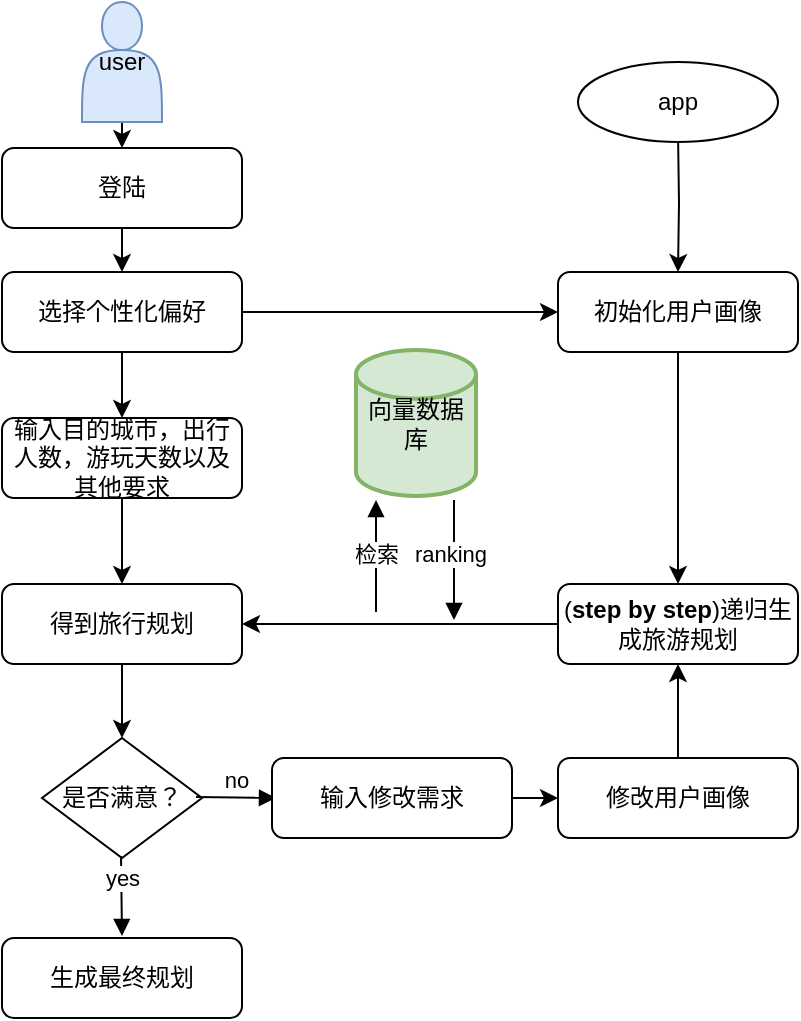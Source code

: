 <mxfile version="24.8.6">
  <diagram id="C5RBs43oDa-KdzZeNtuy" name="Page-1">
    <mxGraphModel dx="655" dy="422" grid="1" gridSize="10" guides="1" tooltips="1" connect="1" arrows="1" fold="1" page="1" pageScale="1" pageWidth="827" pageHeight="1169" math="0" shadow="0">
      <root>
        <mxCell id="WIyWlLk6GJQsqaUBKTNV-0" />
        <mxCell id="WIyWlLk6GJQsqaUBKTNV-1" parent="WIyWlLk6GJQsqaUBKTNV-0" />
        <mxCell id="uf5Bh_zL8LO3mb7fT0gF-14" style="edgeStyle=orthogonalEdgeStyle;rounded=0;orthogonalLoop=1;jettySize=auto;html=1;exitX=0.5;exitY=1;exitDx=0;exitDy=0;entryX=0.5;entryY=0;entryDx=0;entryDy=0;" edge="1" parent="WIyWlLk6GJQsqaUBKTNV-1" source="WIyWlLk6GJQsqaUBKTNV-3" target="WIyWlLk6GJQsqaUBKTNV-7">
          <mxGeometry relative="1" as="geometry" />
        </mxCell>
        <mxCell id="uf5Bh_zL8LO3mb7fT0gF-56" style="edgeStyle=orthogonalEdgeStyle;rounded=0;orthogonalLoop=1;jettySize=auto;html=1;exitX=1;exitY=0.5;exitDx=0;exitDy=0;entryX=0;entryY=0.5;entryDx=0;entryDy=0;" edge="1" parent="WIyWlLk6GJQsqaUBKTNV-1" source="WIyWlLk6GJQsqaUBKTNV-3" target="WIyWlLk6GJQsqaUBKTNV-11">
          <mxGeometry relative="1" as="geometry" />
        </mxCell>
        <mxCell id="WIyWlLk6GJQsqaUBKTNV-3" value="选择个性化偏好" style="rounded=1;whiteSpace=wrap;html=1;fontSize=12;glass=0;strokeWidth=1;shadow=0;" parent="WIyWlLk6GJQsqaUBKTNV-1" vertex="1">
          <mxGeometry x="160" y="135" width="120" height="40" as="geometry" />
        </mxCell>
        <mxCell id="uf5Bh_zL8LO3mb7fT0gF-37" value="" style="edgeStyle=orthogonalEdgeStyle;rounded=0;orthogonalLoop=1;jettySize=auto;html=1;" edge="1" parent="WIyWlLk6GJQsqaUBKTNV-1" source="WIyWlLk6GJQsqaUBKTNV-7" target="uf5Bh_zL8LO3mb7fT0gF-36">
          <mxGeometry relative="1" as="geometry" />
        </mxCell>
        <mxCell id="WIyWlLk6GJQsqaUBKTNV-7" value="输入目的城市，出行人数，游玩天数以及其他要求" style="rounded=1;whiteSpace=wrap;html=1;fontSize=12;glass=0;strokeWidth=1;shadow=0;" parent="WIyWlLk6GJQsqaUBKTNV-1" vertex="1">
          <mxGeometry x="160" y="208" width="120" height="40" as="geometry" />
        </mxCell>
        <mxCell id="uf5Bh_zL8LO3mb7fT0gF-53" value="" style="edgeStyle=orthogonalEdgeStyle;rounded=0;orthogonalLoop=1;jettySize=auto;html=1;" edge="1" parent="WIyWlLk6GJQsqaUBKTNV-1" source="WIyWlLk6GJQsqaUBKTNV-11" target="uf5Bh_zL8LO3mb7fT0gF-45">
          <mxGeometry relative="1" as="geometry" />
        </mxCell>
        <mxCell id="WIyWlLk6GJQsqaUBKTNV-11" value="初始化用户画像" style="rounded=1;whiteSpace=wrap;html=1;fontSize=12;glass=0;strokeWidth=1;shadow=0;" parent="WIyWlLk6GJQsqaUBKTNV-1" vertex="1">
          <mxGeometry x="438" y="135" width="120" height="40" as="geometry" />
        </mxCell>
        <mxCell id="WIyWlLk6GJQsqaUBKTNV-12" value="生成最终规划" style="rounded=1;whiteSpace=wrap;html=1;fontSize=12;glass=0;strokeWidth=1;shadow=0;" parent="WIyWlLk6GJQsqaUBKTNV-1" vertex="1">
          <mxGeometry x="160" y="468" width="120" height="40" as="geometry" />
        </mxCell>
        <mxCell id="uf5Bh_zL8LO3mb7fT0gF-55" style="edgeStyle=orthogonalEdgeStyle;rounded=0;orthogonalLoop=1;jettySize=auto;html=1;exitX=0.5;exitY=1;exitDx=0;exitDy=0;entryX=0.5;entryY=0;entryDx=0;entryDy=0;" edge="1" parent="WIyWlLk6GJQsqaUBKTNV-1" source="uf5Bh_zL8LO3mb7fT0gF-1" target="WIyWlLk6GJQsqaUBKTNV-3">
          <mxGeometry relative="1" as="geometry" />
        </mxCell>
        <mxCell id="uf5Bh_zL8LO3mb7fT0gF-1" value="登陆" style="rounded=1;whiteSpace=wrap;html=1;fontSize=12;glass=0;strokeWidth=1;shadow=0;" vertex="1" parent="WIyWlLk6GJQsqaUBKTNV-1">
          <mxGeometry x="160" y="73" width="120" height="40" as="geometry" />
        </mxCell>
        <mxCell id="uf5Bh_zL8LO3mb7fT0gF-2" value="是否满意？" style="rhombus;whiteSpace=wrap;html=1;" vertex="1" parent="WIyWlLk6GJQsqaUBKTNV-1">
          <mxGeometry x="180" y="368" width="80" height="60" as="geometry" />
        </mxCell>
        <mxCell id="uf5Bh_zL8LO3mb7fT0gF-25" value="向量数据库" style="strokeWidth=2;html=1;shape=mxgraph.flowchart.database;whiteSpace=wrap;fillColor=#d5e8d4;strokeColor=#82b366;" vertex="1" parent="WIyWlLk6GJQsqaUBKTNV-1">
          <mxGeometry x="337" y="174" width="60" height="73" as="geometry" />
        </mxCell>
        <mxCell id="uf5Bh_zL8LO3mb7fT0gF-32" value="检索" style="html=1;verticalAlign=bottom;endArrow=block;curved=0;rounded=0;" edge="1" parent="WIyWlLk6GJQsqaUBKTNV-1">
          <mxGeometry x="-0.286" width="80" relative="1" as="geometry">
            <mxPoint x="347" y="305" as="sourcePoint" />
            <mxPoint x="347" y="249" as="targetPoint" />
            <mxPoint as="offset" />
          </mxGeometry>
        </mxCell>
        <mxCell id="uf5Bh_zL8LO3mb7fT0gF-33" value="ranking" style="html=1;verticalAlign=bottom;endArrow=block;curved=0;rounded=0;" edge="1" parent="WIyWlLk6GJQsqaUBKTNV-1">
          <mxGeometry x="0.2" y="-2" width="80" relative="1" as="geometry">
            <mxPoint x="386" y="249" as="sourcePoint" />
            <mxPoint x="386" y="309" as="targetPoint" />
            <mxPoint as="offset" />
          </mxGeometry>
        </mxCell>
        <mxCell id="uf5Bh_zL8LO3mb7fT0gF-38" value="" style="edgeStyle=orthogonalEdgeStyle;rounded=0;orthogonalLoop=1;jettySize=auto;html=1;" edge="1" parent="WIyWlLk6GJQsqaUBKTNV-1" source="uf5Bh_zL8LO3mb7fT0gF-36" target="uf5Bh_zL8LO3mb7fT0gF-2">
          <mxGeometry relative="1" as="geometry" />
        </mxCell>
        <mxCell id="uf5Bh_zL8LO3mb7fT0gF-36" value="得到旅行规划" style="rounded=1;whiteSpace=wrap;html=1;fontSize=12;glass=0;strokeWidth=1;shadow=0;" vertex="1" parent="WIyWlLk6GJQsqaUBKTNV-1">
          <mxGeometry x="160" y="291" width="120" height="40" as="geometry" />
        </mxCell>
        <mxCell id="uf5Bh_zL8LO3mb7fT0gF-40" value="yes" style="html=1;verticalAlign=bottom;endArrow=block;curved=0;rounded=0;" edge="1" parent="WIyWlLk6GJQsqaUBKTNV-1">
          <mxGeometry width="80" relative="1" as="geometry">
            <mxPoint x="219.5" y="427" as="sourcePoint" />
            <mxPoint x="220" y="467" as="targetPoint" />
          </mxGeometry>
        </mxCell>
        <mxCell id="uf5Bh_zL8LO3mb7fT0gF-41" value="no" style="html=1;verticalAlign=bottom;endArrow=block;curved=0;rounded=0;" edge="1" parent="WIyWlLk6GJQsqaUBKTNV-1">
          <mxGeometry width="80" relative="1" as="geometry">
            <mxPoint x="257" y="397.5" as="sourcePoint" />
            <mxPoint x="297" y="398" as="targetPoint" />
          </mxGeometry>
        </mxCell>
        <mxCell id="uf5Bh_zL8LO3mb7fT0gF-52" value="" style="edgeStyle=orthogonalEdgeStyle;rounded=0;orthogonalLoop=1;jettySize=auto;html=1;" edge="1" parent="WIyWlLk6GJQsqaUBKTNV-1" source="uf5Bh_zL8LO3mb7fT0gF-45" target="uf5Bh_zL8LO3mb7fT0gF-36">
          <mxGeometry relative="1" as="geometry">
            <mxPoint x="358" y="311" as="targetPoint" />
          </mxGeometry>
        </mxCell>
        <mxCell id="uf5Bh_zL8LO3mb7fT0gF-45" value="(&lt;b&gt;step by step&lt;/b&gt;)递归生成旅游规划" style="rounded=1;whiteSpace=wrap;html=1;fontSize=12;glass=0;strokeWidth=1;shadow=0;" vertex="1" parent="WIyWlLk6GJQsqaUBKTNV-1">
          <mxGeometry x="438" y="291" width="120" height="40" as="geometry" />
        </mxCell>
        <mxCell id="uf5Bh_zL8LO3mb7fT0gF-49" value="" style="edgeStyle=orthogonalEdgeStyle;rounded=0;orthogonalLoop=1;jettySize=auto;html=1;" edge="1" parent="WIyWlLk6GJQsqaUBKTNV-1" source="uf5Bh_zL8LO3mb7fT0gF-47" target="uf5Bh_zL8LO3mb7fT0gF-48">
          <mxGeometry relative="1" as="geometry" />
        </mxCell>
        <mxCell id="uf5Bh_zL8LO3mb7fT0gF-47" value="输入修改需求" style="rounded=1;whiteSpace=wrap;html=1;fontSize=12;glass=0;strokeWidth=1;shadow=0;" vertex="1" parent="WIyWlLk6GJQsqaUBKTNV-1">
          <mxGeometry x="295" y="378" width="120" height="40" as="geometry" />
        </mxCell>
        <mxCell id="uf5Bh_zL8LO3mb7fT0gF-50" value="" style="edgeStyle=orthogonalEdgeStyle;rounded=0;orthogonalLoop=1;jettySize=auto;html=1;" edge="1" parent="WIyWlLk6GJQsqaUBKTNV-1" source="uf5Bh_zL8LO3mb7fT0gF-48" target="uf5Bh_zL8LO3mb7fT0gF-45">
          <mxGeometry relative="1" as="geometry" />
        </mxCell>
        <mxCell id="uf5Bh_zL8LO3mb7fT0gF-48" value="修改用户画像" style="rounded=1;whiteSpace=wrap;html=1;fontSize=12;glass=0;strokeWidth=1;shadow=0;" vertex="1" parent="WIyWlLk6GJQsqaUBKTNV-1">
          <mxGeometry x="438" y="378" width="120" height="40" as="geometry" />
        </mxCell>
        <mxCell id="uf5Bh_zL8LO3mb7fT0gF-58" value="" style="edgeStyle=orthogonalEdgeStyle;rounded=0;orthogonalLoop=1;jettySize=auto;html=1;" edge="1" parent="WIyWlLk6GJQsqaUBKTNV-1" target="WIyWlLk6GJQsqaUBKTNV-11">
          <mxGeometry relative="1" as="geometry">
            <mxPoint x="498" y="65" as="sourcePoint" />
          </mxGeometry>
        </mxCell>
        <mxCell id="uf5Bh_zL8LO3mb7fT0gF-61" style="edgeStyle=orthogonalEdgeStyle;rounded=0;orthogonalLoop=1;jettySize=auto;html=1;exitX=0.5;exitY=1;exitDx=0;exitDy=0;entryX=0.5;entryY=0;entryDx=0;entryDy=0;" edge="1" parent="WIyWlLk6GJQsqaUBKTNV-1" source="uf5Bh_zL8LO3mb7fT0gF-59" target="uf5Bh_zL8LO3mb7fT0gF-1">
          <mxGeometry relative="1" as="geometry" />
        </mxCell>
        <mxCell id="uf5Bh_zL8LO3mb7fT0gF-59" value="user" style="shape=actor;whiteSpace=wrap;html=1;fillColor=#dae8fc;strokeColor=#6c8ebf;" vertex="1" parent="WIyWlLk6GJQsqaUBKTNV-1">
          <mxGeometry x="200" width="40" height="60" as="geometry" />
        </mxCell>
        <mxCell id="uf5Bh_zL8LO3mb7fT0gF-62" value="app" style="ellipse;whiteSpace=wrap;html=1;align=center;newEdgeStyle={&quot;edgeStyle&quot;:&quot;entityRelationEdgeStyle&quot;,&quot;startArrow&quot;:&quot;none&quot;,&quot;endArrow&quot;:&quot;none&quot;,&quot;segment&quot;:10,&quot;curved&quot;:1,&quot;sourcePerimeterSpacing&quot;:0,&quot;targetPerimeterSpacing&quot;:0};treeFolding=1;treeMoving=1;" vertex="1" parent="WIyWlLk6GJQsqaUBKTNV-1">
          <mxGeometry x="448" y="30" width="100" height="40" as="geometry" />
        </mxCell>
      </root>
    </mxGraphModel>
  </diagram>
</mxfile>
